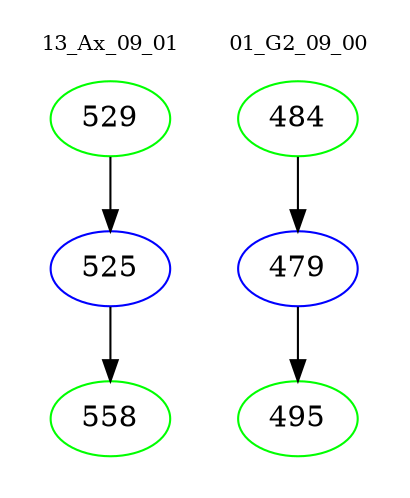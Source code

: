 digraph{
subgraph cluster_0 {
color = white
label = "13_Ax_09_01";
fontsize=10;
T0_529 [label="529", color="green"]
T0_529 -> T0_525 [color="black"]
T0_525 [label="525", color="blue"]
T0_525 -> T0_558 [color="black"]
T0_558 [label="558", color="green"]
}
subgraph cluster_1 {
color = white
label = "01_G2_09_00";
fontsize=10;
T1_484 [label="484", color="green"]
T1_484 -> T1_479 [color="black"]
T1_479 [label="479", color="blue"]
T1_479 -> T1_495 [color="black"]
T1_495 [label="495", color="green"]
}
}
